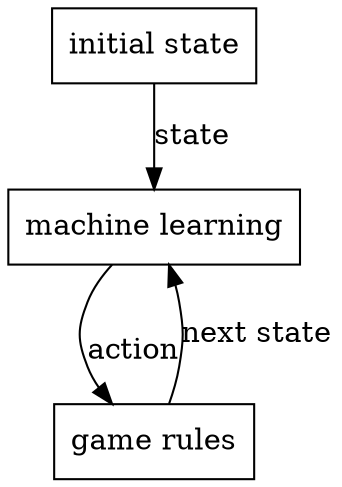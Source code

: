 digraph loop {
    node[shape=box];
    "initial state" -> "machine learning" [label="state"];
    "machine learning" -> "game rules" [label="\naction"];
    "game rules" -> "machine learning" [label="next state"];
}
